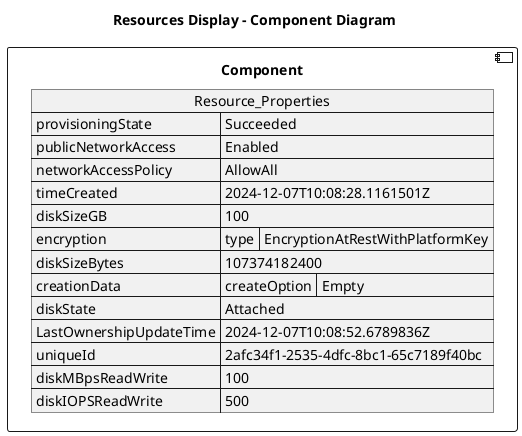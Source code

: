 @startuml

title Resources Display - Component Diagram

component Component {

json  Resource_Properties {
  "provisioningState": "Succeeded",
  "publicNetworkAccess": "Enabled",
  "networkAccessPolicy": "AllowAll",
  "timeCreated": "2024-12-07T10:08:28.1161501Z",
  "diskSizeGB": 100,
  "encryption": {
    "type": "EncryptionAtRestWithPlatformKey"
  },
  "diskSizeBytes": 107374182400,
  "creationData": {
    "createOption": "Empty"
  },
  "diskState": "Attached",
  "LastOwnershipUpdateTime": "2024-12-07T10:08:52.6789836Z",
  "uniqueId": "2afc34f1-2535-4dfc-8bc1-65c7189f40bc",
  "diskMBpsReadWrite": 100,
  "diskIOPSReadWrite": 500
}
}
@enduml
